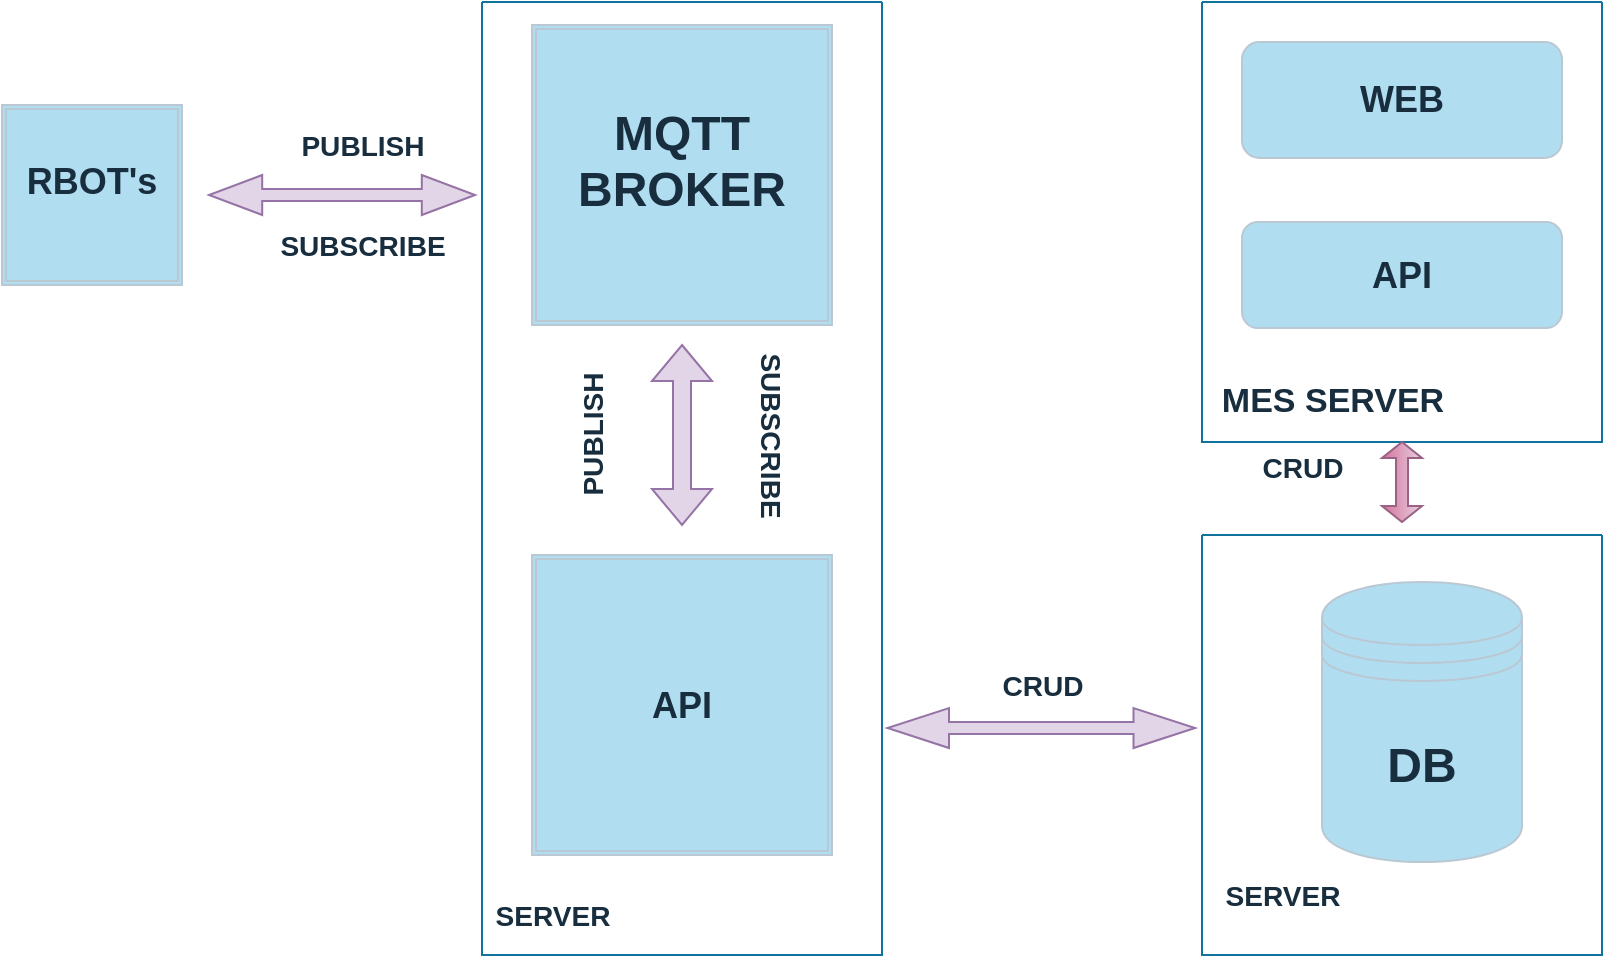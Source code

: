 <mxfile version="24.2.1" type="github">
  <diagram name="Page-1" id="5f0bae14-7c28-e335-631c-24af17079c00">
    <mxGraphModel dx="1150" dy="618" grid="1" gridSize="10" guides="1" tooltips="1" connect="1" arrows="1" fold="1" page="1" pageScale="1" pageWidth="1100" pageHeight="850" background="none" math="0" shadow="0">
      <root>
        <mxCell id="0" />
        <mxCell id="1" parent="0" />
        <mxCell id="vdj9q_atu6wUsFnDW9EK-2" value="&lt;h2&gt;RBOT&#39;s&lt;/h2&gt;&lt;div&gt;&lt;br&gt;&lt;/div&gt;" style="shape=ext;double=1;whiteSpace=wrap;html=1;aspect=fixed;labelBackgroundColor=none;fillColor=#B1DDF0;strokeColor=#BAC8D3;fontColor=#182E3E;" vertex="1" parent="1">
          <mxGeometry x="180" y="71.5" width="90" height="90" as="geometry" />
        </mxCell>
        <mxCell id="vdj9q_atu6wUsFnDW9EK-30" value="" style="shape=doubleArrow;direction=south;whiteSpace=wrap;html=1;rotation=90;fillColor=#e1d5e7;strokeColor=#9673a6;" vertex="1" parent="1">
          <mxGeometry x="689.63" y="306.13" width="20" height="153.75" as="geometry" />
        </mxCell>
        <mxCell id="vdj9q_atu6wUsFnDW9EK-38" value="" style="shape=doubleArrow;direction=south;whiteSpace=wrap;html=1;rotation=90;fillColor=#e1d5e7;strokeColor=#9673a6;" vertex="1" parent="1">
          <mxGeometry x="340" y="50" width="20" height="133" as="geometry" />
        </mxCell>
        <mxCell id="vdj9q_atu6wUsFnDW9EK-41" value="&lt;h3&gt;PUBLISH&lt;/h3&gt;" style="text;html=1;align=center;verticalAlign=middle;resizable=0;points=[];autosize=1;strokeColor=none;fillColor=none;fontColor=#182E3E;" vertex="1" parent="1">
          <mxGeometry x="315" y="61.5" width="90" height="60" as="geometry" />
        </mxCell>
        <mxCell id="vdj9q_atu6wUsFnDW9EK-43" value="&lt;h3&gt;SUBSCRIBE&lt;/h3&gt;" style="text;html=1;align=center;verticalAlign=middle;resizable=0;points=[];autosize=1;strokeColor=none;fillColor=none;fontColor=#182E3E;" vertex="1" parent="1">
          <mxGeometry x="305" y="111.5" width="110" height="60" as="geometry" />
        </mxCell>
        <mxCell id="vdj9q_atu6wUsFnDW9EK-46" value="&lt;h3&gt;CRUD&lt;br&gt;&lt;/h3&gt;" style="text;html=1;align=center;verticalAlign=middle;resizable=0;points=[];autosize=1;strokeColor=none;fillColor=none;fontColor=#182E3E;" vertex="1" parent="1">
          <mxGeometry x="670" y="331.5" width="60" height="60" as="geometry" />
        </mxCell>
        <mxCell id="vdj9q_atu6wUsFnDW9EK-49" value="" style="swimlane;startSize=0;strokeColor=#10739e;fillColor=#b1ddf0;" vertex="1" parent="1">
          <mxGeometry x="420" y="20" width="200" height="476.5" as="geometry" />
        </mxCell>
        <mxCell id="vdj9q_atu6wUsFnDW9EK-50" value="&lt;h3&gt;SERVER&lt;/h3&gt;" style="text;html=1;align=center;verticalAlign=middle;resizable=0;points=[];autosize=1;strokeColor=none;fillColor=none;fontColor=#182E3E;" vertex="1" parent="vdj9q_atu6wUsFnDW9EK-49">
          <mxGeometry x="-5" y="426.5" width="80" height="60" as="geometry" />
        </mxCell>
        <mxCell id="vdj9q_atu6wUsFnDW9EK-4" value="&lt;h2&gt;API&lt;/h2&gt;" style="shape=ext;double=1;whiteSpace=wrap;html=1;aspect=fixed;strokeColor=#BAC8D3;fontColor=#182E3E;fillColor=#B1DDF0;labelBackgroundColor=none;" vertex="1" parent="vdj9q_atu6wUsFnDW9EK-49">
          <mxGeometry x="25" y="276.5" width="150" height="150" as="geometry" />
        </mxCell>
        <mxCell id="vdj9q_atu6wUsFnDW9EK-45" value="&lt;h3&gt;SUBSCRIBE&lt;/h3&gt;" style="text;html=1;align=center;verticalAlign=middle;resizable=0;points=[];autosize=1;strokeColor=none;fillColor=none;fontColor=#182E3E;rotation=90;" vertex="1" parent="vdj9q_atu6wUsFnDW9EK-49">
          <mxGeometry x="90" y="186.5" width="110" height="60" as="geometry" />
        </mxCell>
        <mxCell id="vdj9q_atu6wUsFnDW9EK-29" value="" style="shape=doubleArrow;direction=south;whiteSpace=wrap;html=1;strokeColor=#9673a6;fillColor=#e1d5e7;" vertex="1" parent="vdj9q_atu6wUsFnDW9EK-49">
          <mxGeometry x="85" y="171.5" width="30" height="90" as="geometry" />
        </mxCell>
        <mxCell id="vdj9q_atu6wUsFnDW9EK-44" value="&lt;h3&gt;PUBLISH&lt;/h3&gt;" style="text;html=1;align=center;verticalAlign=middle;resizable=0;points=[];autosize=1;strokeColor=none;fillColor=none;fontColor=#182E3E;rotation=-90;" vertex="1" parent="vdj9q_atu6wUsFnDW9EK-49">
          <mxGeometry x="10" y="186.5" width="90" height="60" as="geometry" />
        </mxCell>
        <mxCell id="vdj9q_atu6wUsFnDW9EK-3" value="&lt;h1&gt;MQTT BROKER&lt;/h1&gt;&lt;div&gt;&lt;br&gt;&lt;/div&gt;" style="shape=ext;double=1;whiteSpace=wrap;html=1;aspect=fixed;labelBackgroundColor=none;fillColor=#B1DDF0;strokeColor=#BAC8D3;fontColor=#182E3E;" vertex="1" parent="vdj9q_atu6wUsFnDW9EK-49">
          <mxGeometry x="25" y="11.5" width="150" height="150" as="geometry" />
        </mxCell>
        <mxCell id="vdj9q_atu6wUsFnDW9EK-51" value="" style="swimlane;startSize=0;strokeColor=#10739e;fillColor=#b1ddf0;" vertex="1" parent="1">
          <mxGeometry x="780" y="286.5" width="200" height="210" as="geometry" />
        </mxCell>
        <mxCell id="vdj9q_atu6wUsFnDW9EK-10" value="&lt;h1&gt;DB&lt;/h1&gt;" style="shape=datastore;whiteSpace=wrap;html=1;strokeColor=#BAC8D3;fontColor=#182E3E;fillColor=#B1DDF0;labelBackgroundColor=none;" vertex="1" parent="vdj9q_atu6wUsFnDW9EK-51">
          <mxGeometry x="60" y="23.5" width="100" height="140" as="geometry" />
        </mxCell>
        <mxCell id="vdj9q_atu6wUsFnDW9EK-52" value="&lt;h3&gt;SERVER&lt;/h3&gt;" style="text;html=1;align=center;verticalAlign=middle;resizable=0;points=[];autosize=1;strokeColor=none;fillColor=none;fontColor=#182E3E;" vertex="1" parent="vdj9q_atu6wUsFnDW9EK-51">
          <mxGeometry y="150" width="80" height="60" as="geometry" />
        </mxCell>
        <mxCell id="vdj9q_atu6wUsFnDW9EK-60" value="" style="swimlane;startSize=0;strokeColor=#10739e;fillColor=#b1ddf0;" vertex="1" parent="1">
          <mxGeometry x="780" y="20" width="200" height="220" as="geometry" />
        </mxCell>
        <mxCell id="vdj9q_atu6wUsFnDW9EK-66" value="&lt;h2&gt;WEB&lt;/h2&gt;" style="rounded=1;whiteSpace=wrap;html=1;strokeColor=#BAC8D3;fontColor=#182E3E;fillColor=#B1DDF0;" vertex="1" parent="vdj9q_atu6wUsFnDW9EK-60">
          <mxGeometry x="20" y="20" width="160" height="58" as="geometry" />
        </mxCell>
        <mxCell id="vdj9q_atu6wUsFnDW9EK-67" value="&lt;h2&gt;API&lt;/h2&gt;" style="rounded=1;whiteSpace=wrap;html=1;strokeColor=#BAC8D3;fontColor=#182E3E;fillColor=#B1DDF0;" vertex="1" parent="vdj9q_atu6wUsFnDW9EK-60">
          <mxGeometry x="20" y="110" width="160" height="53" as="geometry" />
        </mxCell>
        <mxCell id="vdj9q_atu6wUsFnDW9EK-68" value="&lt;h2 style=&quot;font-size: 17px;&quot;&gt;MES SERVER&lt;/h2&gt;" style="text;html=1;align=center;verticalAlign=middle;resizable=0;points=[];autosize=1;strokeColor=none;fillColor=none;fontColor=#182E3E;" vertex="1" parent="vdj9q_atu6wUsFnDW9EK-60">
          <mxGeometry y="170" width="130" height="60" as="geometry" />
        </mxCell>
        <mxCell id="vdj9q_atu6wUsFnDW9EK-62" value="&lt;h3&gt;CRUD&lt;br&gt;&lt;/h3&gt;" style="text;html=1;align=center;verticalAlign=middle;resizable=0;points=[];autosize=1;strokeColor=none;fillColor=none;fontColor=#182E3E;" vertex="1" parent="1">
          <mxGeometry x="800" y="223.25" width="60" height="60" as="geometry" />
        </mxCell>
        <mxCell id="vdj9q_atu6wUsFnDW9EK-64" value="" style="shape=doubleArrow;direction=south;whiteSpace=wrap;html=1;strokeColor=#996185;fillColor=#e6d0de;gradientColor=#d5739d;" vertex="1" parent="1">
          <mxGeometry x="870" y="240" width="20" height="40" as="geometry" />
        </mxCell>
      </root>
    </mxGraphModel>
  </diagram>
</mxfile>
